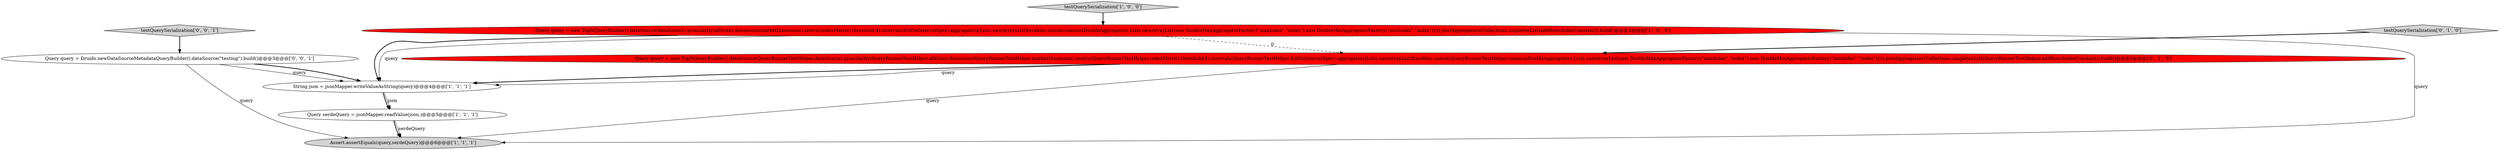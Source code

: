 digraph {
7 [style = filled, label = "Query query = Druids.newDataSourceMetadataQueryBuilder().dataSource(\"testing\").build()@@@3@@@['0', '0', '1']", fillcolor = white, shape = ellipse image = "AAA0AAABBB3BBB"];
8 [style = filled, label = "testQuerySerialization['0', '0', '1']", fillcolor = lightgray, shape = diamond image = "AAA0AAABBB3BBB"];
2 [style = filled, label = "String json = jsonMapper.writeValueAsString(query)@@@4@@@['1', '1', '1']", fillcolor = white, shape = ellipse image = "AAA0AAABBB1BBB"];
5 [style = filled, label = "testQuerySerialization['0', '1', '0']", fillcolor = lightgray, shape = diamond image = "AAA0AAABBB2BBB"];
1 [style = filled, label = "Assert.assertEquals(query,serdeQuery)@@@6@@@['1', '1', '1']", fillcolor = lightgray, shape = ellipse image = "AAA0AAABBB1BBB"];
3 [style = filled, label = "testQuerySerialization['1', '0', '0']", fillcolor = lightgray, shape = diamond image = "AAA0AAABBB1BBB"];
6 [style = filled, label = "Query query = new TopNQueryBuilder().dataSource(QueryRunnerTestHelper.dataSource).granularity(QueryRunnerTestHelper.allGran).dimension(QueryRunnerTestHelper.marketDimension).metric(QueryRunnerTestHelper.indexMetric).threshold(4).intervals(QueryRunnerTestHelper.fullOnIntervalSpec).aggregators(Lists.newArrayList(Iterables.concat(QueryRunnerTestHelper.commonDoubleAggregators,Lists.newArrayList(new DoubleMaxAggregatorFactory(\"maxIndex\",\"index\"),new DoubleMinAggregatorFactory(\"minIndex\",\"index\"))))).postAggregators(Collections.singletonList(QueryRunnerTestHelper.addRowsIndexConstant)).build()@@@3@@@['0', '1', '0']", fillcolor = red, shape = ellipse image = "AAA1AAABBB2BBB"];
4 [style = filled, label = "Query serdeQuery = jsonMapper.readValue(json,)@@@5@@@['1', '1', '1']", fillcolor = white, shape = ellipse image = "AAA0AAABBB1BBB"];
0 [style = filled, label = "Query query = new TopNQueryBuilder().dataSource(dataSource).granularity(allGran).dimension(marketDimension).metric(indexMetric).threshold(4).intervals(fullOnIntervalSpec).aggregators(Lists.newArrayList(Iterables.concat(commonDoubleAggregators,Lists.newArrayList(new DoubleMaxAggregatorFactory(\"maxIndex\",\"index\"),new DoubleMinAggregatorFactory(\"minIndex\",\"index\"))))).postAggregators(Collections.singletonList(addRowsIndexConstant)).build()@@@3@@@['1', '0', '0']", fillcolor = red, shape = ellipse image = "AAA1AAABBB1BBB"];
0->2 [style = solid, label="query"];
7->2 [style = solid, label="query"];
2->4 [style = solid, label="json"];
4->1 [style = bold, label=""];
6->2 [style = solid, label="query"];
7->1 [style = solid, label="query"];
0->6 [style = dashed, label="0"];
0->1 [style = solid, label="query"];
5->6 [style = bold, label=""];
6->1 [style = solid, label="query"];
2->4 [style = bold, label=""];
7->2 [style = bold, label=""];
3->0 [style = bold, label=""];
8->7 [style = bold, label=""];
0->2 [style = bold, label=""];
6->2 [style = bold, label=""];
4->1 [style = solid, label="serdeQuery"];
}
